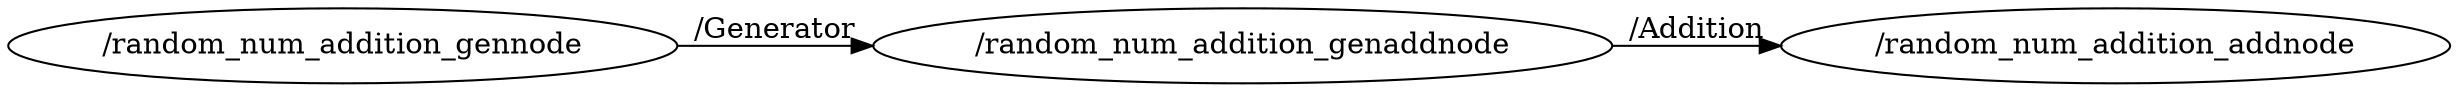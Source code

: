 digraph graphname {
	graph [bb="0,0,936.23,36",
		compound=True,
		rank=same,
		rankdir=LR,
		ranksep=0.2
	];
	node [label="\N"];
	n___random_num_addition_gennode	 [URL=__random_num_addition_gennode,
		height=0.5,
		label="/random_num_addition_gennode",
		pos="128.04,18",
		shape=ellipse,
		tooltip="/random_num_addition_gennode",
		width=3.5566];
	n___random_num_addition_genaddnode	 [URL=__random_num_addition_genaddnode,
		height=0.5,
		label="/random_num_addition_genaddnode",
		pos="471.11,18",
		shape=ellipse,
		tooltip="/random_num_addition_genaddnode",
		width=3.9177];
	n___random_num_addition_gennode -> n___random_num_addition_genaddnode	 [URL=topic_3A__Generator,
		label="/Generator",
		lp="293.08,25.5",
		penwidth=1,
		pos="e,329.91,18 256.53,18 277.19,18 298.76,18 319.9,18"];
	n___random_num_addition_addnode	 [URL=__random_num_addition_addnode,
		height=0.5,
		label="/random_num_addition_addnode",
		pos="808.19,18",
		shape=ellipse,
		tooltip="/random_num_addition_addnode",
		width=3.5566];
	n___random_num_addition_genaddnode -> n___random_num_addition_addnode	 [URL=topic_3A__Addition,
		label="/Addition",
		lp="646.15,25.5",
		penwidth=1,
		pos="e,680.14,18 612.28,18 631.35,18 650.92,18 669.94,18"];
}
